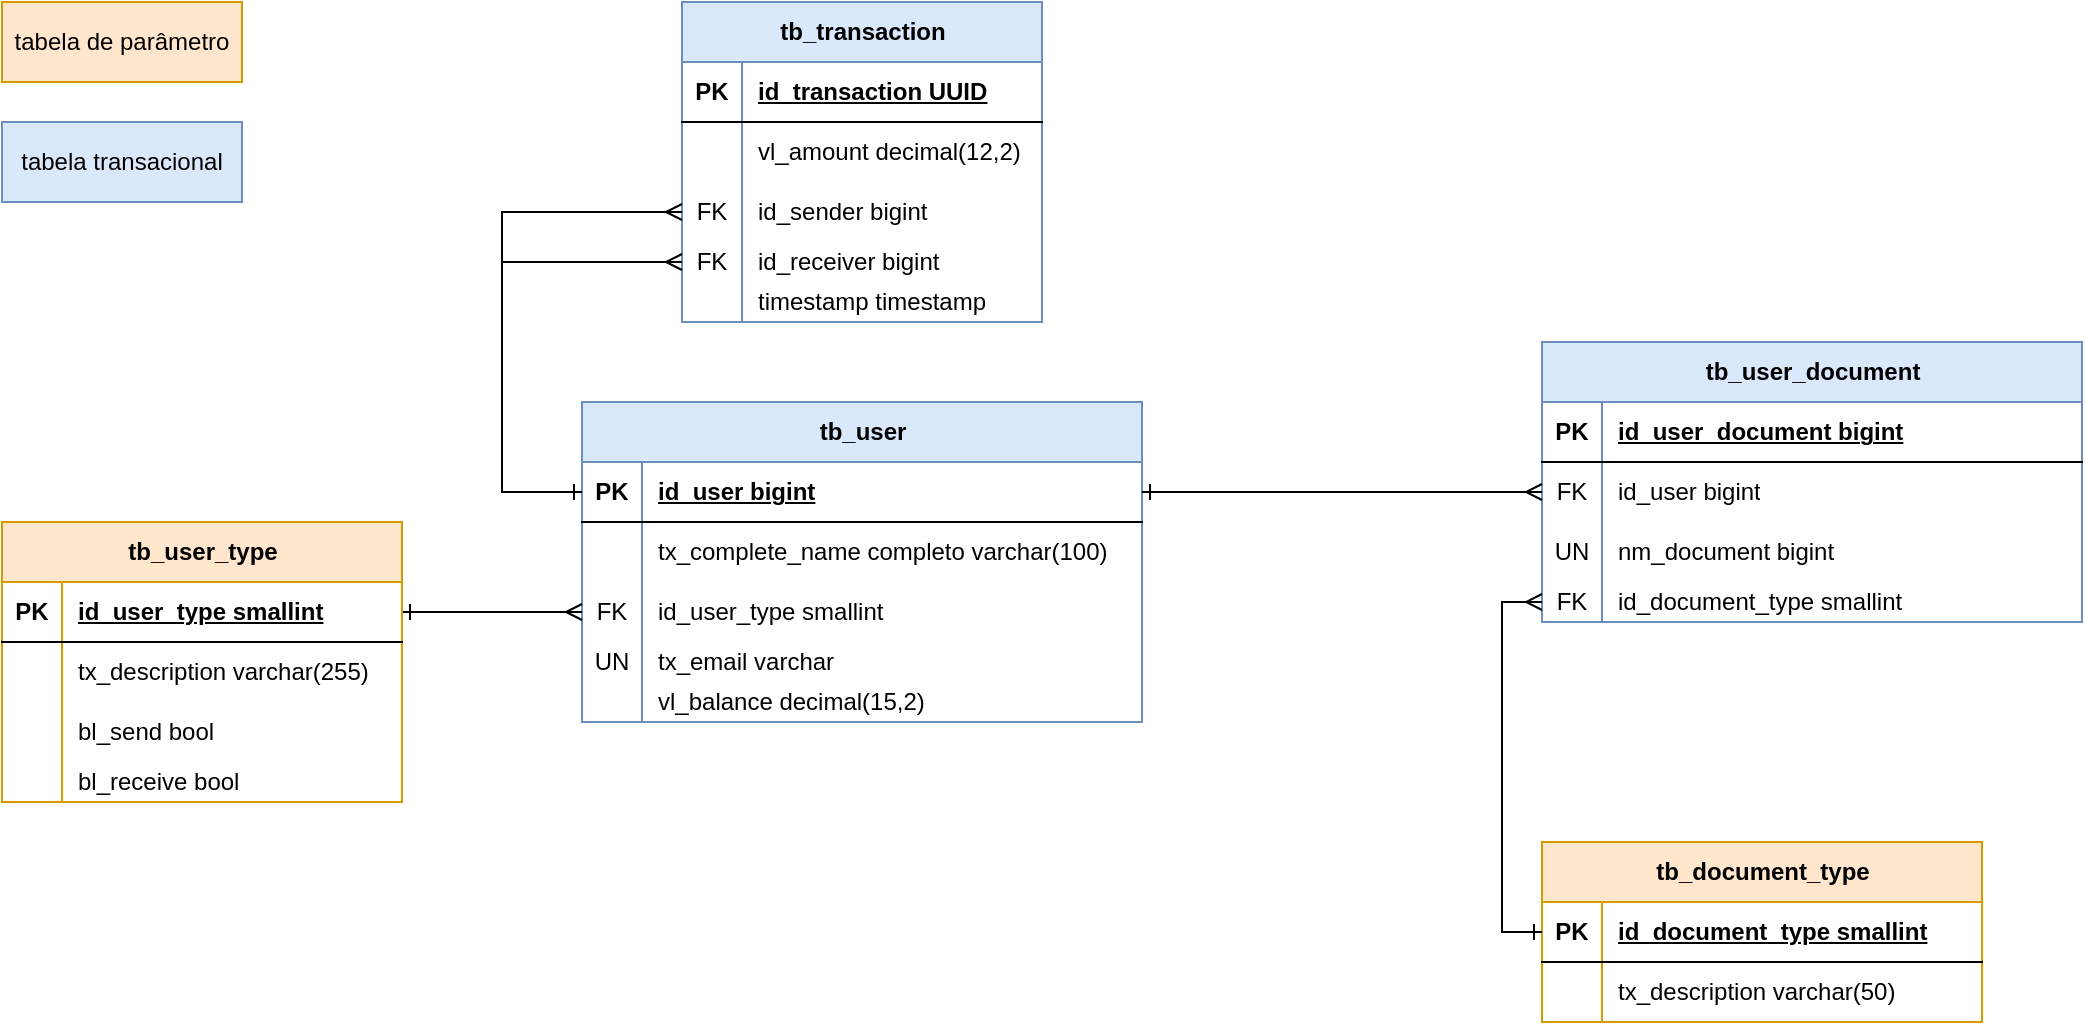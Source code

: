 <mxfile version="24.7.5">
  <diagram name="Página-1" id="WR22NCAwvdoLrBgF4nKY">
    <mxGraphModel dx="1687" dy="2162" grid="1" gridSize="10" guides="1" tooltips="1" connect="1" arrows="1" fold="1" page="1" pageScale="1" pageWidth="827" pageHeight="1169" math="0" shadow="0">
      <root>
        <mxCell id="0" />
        <mxCell id="1" parent="0" />
        <mxCell id="H1TXk9WHWMx8a5xYezU1-2" value="tb_user" style="shape=table;startSize=30;container=1;collapsible=1;childLayout=tableLayout;fixedRows=1;rowLines=0;fontStyle=1;align=center;resizeLast=1;html=1;fillColor=#dae8fc;strokeColor=#6c8ebf;" parent="1" vertex="1">
          <mxGeometry x="330" y="140" width="280" height="160" as="geometry" />
        </mxCell>
        <mxCell id="H1TXk9WHWMx8a5xYezU1-3" value="" style="shape=tableRow;horizontal=0;startSize=0;swimlaneHead=0;swimlaneBody=0;fillColor=none;collapsible=0;dropTarget=0;points=[[0,0.5],[1,0.5]];portConstraint=eastwest;top=0;left=0;right=0;bottom=1;" parent="H1TXk9WHWMx8a5xYezU1-2" vertex="1">
          <mxGeometry y="30" width="280" height="30" as="geometry" />
        </mxCell>
        <mxCell id="H1TXk9WHWMx8a5xYezU1-4" value="PK" style="shape=partialRectangle;connectable=0;fillColor=none;top=0;left=0;bottom=0;right=0;fontStyle=1;overflow=hidden;whiteSpace=wrap;html=1;" parent="H1TXk9WHWMx8a5xYezU1-3" vertex="1">
          <mxGeometry width="30" height="30" as="geometry">
            <mxRectangle width="30" height="30" as="alternateBounds" />
          </mxGeometry>
        </mxCell>
        <mxCell id="H1TXk9WHWMx8a5xYezU1-5" value="id_user bigint" style="shape=partialRectangle;connectable=0;fillColor=none;top=0;left=0;bottom=0;right=0;align=left;spacingLeft=6;fontStyle=5;overflow=hidden;whiteSpace=wrap;html=1;" parent="H1TXk9WHWMx8a5xYezU1-3" vertex="1">
          <mxGeometry x="30" width="250" height="30" as="geometry">
            <mxRectangle width="250" height="30" as="alternateBounds" />
          </mxGeometry>
        </mxCell>
        <mxCell id="H1TXk9WHWMx8a5xYezU1-6" value="" style="shape=tableRow;horizontal=0;startSize=0;swimlaneHead=0;swimlaneBody=0;fillColor=none;collapsible=0;dropTarget=0;points=[[0,0.5],[1,0.5]];portConstraint=eastwest;top=0;left=0;right=0;bottom=0;" parent="H1TXk9WHWMx8a5xYezU1-2" vertex="1">
          <mxGeometry y="60" width="280" height="30" as="geometry" />
        </mxCell>
        <mxCell id="H1TXk9WHWMx8a5xYezU1-7" value="" style="shape=partialRectangle;connectable=0;fillColor=none;top=0;left=0;bottom=0;right=0;editable=1;overflow=hidden;whiteSpace=wrap;html=1;" parent="H1TXk9WHWMx8a5xYezU1-6" vertex="1">
          <mxGeometry width="30" height="30" as="geometry">
            <mxRectangle width="30" height="30" as="alternateBounds" />
          </mxGeometry>
        </mxCell>
        <mxCell id="H1TXk9WHWMx8a5xYezU1-8" value="tx_complete_name completo varchar(100)" style="shape=partialRectangle;connectable=0;fillColor=none;top=0;left=0;bottom=0;right=0;align=left;spacingLeft=6;overflow=hidden;whiteSpace=wrap;html=1;" parent="H1TXk9WHWMx8a5xYezU1-6" vertex="1">
          <mxGeometry x="30" width="250" height="30" as="geometry">
            <mxRectangle width="250" height="30" as="alternateBounds" />
          </mxGeometry>
        </mxCell>
        <mxCell id="H1TXk9WHWMx8a5xYezU1-9" value="" style="shape=tableRow;horizontal=0;startSize=0;swimlaneHead=0;swimlaneBody=0;fillColor=none;collapsible=0;dropTarget=0;points=[[0,0.5],[1,0.5]];portConstraint=eastwest;top=0;left=0;right=0;bottom=0;" parent="H1TXk9WHWMx8a5xYezU1-2" vertex="1">
          <mxGeometry y="90" width="280" height="30" as="geometry" />
        </mxCell>
        <mxCell id="H1TXk9WHWMx8a5xYezU1-10" value="FK" style="shape=partialRectangle;connectable=0;fillColor=none;top=0;left=0;bottom=0;right=0;editable=1;overflow=hidden;whiteSpace=wrap;html=1;" parent="H1TXk9WHWMx8a5xYezU1-9" vertex="1">
          <mxGeometry width="30" height="30" as="geometry">
            <mxRectangle width="30" height="30" as="alternateBounds" />
          </mxGeometry>
        </mxCell>
        <mxCell id="H1TXk9WHWMx8a5xYezU1-11" value="id_user_type smallint" style="shape=partialRectangle;connectable=0;fillColor=none;top=0;left=0;bottom=0;right=0;align=left;spacingLeft=6;overflow=hidden;whiteSpace=wrap;html=1;" parent="H1TXk9WHWMx8a5xYezU1-9" vertex="1">
          <mxGeometry x="30" width="250" height="30" as="geometry">
            <mxRectangle width="250" height="30" as="alternateBounds" />
          </mxGeometry>
        </mxCell>
        <mxCell id="H1TXk9WHWMx8a5xYezU1-12" value="" style="shape=tableRow;horizontal=0;startSize=0;swimlaneHead=0;swimlaneBody=0;fillColor=none;collapsible=0;dropTarget=0;points=[[0,0.5],[1,0.5]];portConstraint=eastwest;top=0;left=0;right=0;bottom=0;" parent="H1TXk9WHWMx8a5xYezU1-2" vertex="1">
          <mxGeometry y="120" width="280" height="20" as="geometry" />
        </mxCell>
        <mxCell id="H1TXk9WHWMx8a5xYezU1-13" value="UN" style="shape=partialRectangle;connectable=0;fillColor=none;top=0;left=0;bottom=0;right=0;editable=1;overflow=hidden;whiteSpace=wrap;html=1;" parent="H1TXk9WHWMx8a5xYezU1-12" vertex="1">
          <mxGeometry width="30" height="20" as="geometry">
            <mxRectangle width="30" height="20" as="alternateBounds" />
          </mxGeometry>
        </mxCell>
        <mxCell id="H1TXk9WHWMx8a5xYezU1-14" value="tx_email varchar" style="shape=partialRectangle;connectable=0;fillColor=none;top=0;left=0;bottom=0;right=0;align=left;spacingLeft=6;overflow=hidden;whiteSpace=wrap;html=1;" parent="H1TXk9WHWMx8a5xYezU1-12" vertex="1">
          <mxGeometry x="30" width="250" height="20" as="geometry">
            <mxRectangle width="250" height="20" as="alternateBounds" />
          </mxGeometry>
        </mxCell>
        <mxCell id="H1TXk9WHWMx8a5xYezU1-83" value="" style="shape=tableRow;horizontal=0;startSize=0;swimlaneHead=0;swimlaneBody=0;fillColor=none;collapsible=0;dropTarget=0;points=[[0,0.5],[1,0.5]];portConstraint=eastwest;top=0;left=0;right=0;bottom=0;" parent="H1TXk9WHWMx8a5xYezU1-2" vertex="1">
          <mxGeometry y="140" width="280" height="20" as="geometry" />
        </mxCell>
        <mxCell id="H1TXk9WHWMx8a5xYezU1-84" value="" style="shape=partialRectangle;connectable=0;fillColor=none;top=0;left=0;bottom=0;right=0;editable=1;overflow=hidden;whiteSpace=wrap;html=1;" parent="H1TXk9WHWMx8a5xYezU1-83" vertex="1">
          <mxGeometry width="30" height="20" as="geometry">
            <mxRectangle width="30" height="20" as="alternateBounds" />
          </mxGeometry>
        </mxCell>
        <mxCell id="H1TXk9WHWMx8a5xYezU1-85" value="vl_balance decimal(15,2)" style="shape=partialRectangle;connectable=0;fillColor=none;top=0;left=0;bottom=0;right=0;align=left;spacingLeft=6;overflow=hidden;whiteSpace=wrap;html=1;" parent="H1TXk9WHWMx8a5xYezU1-83" vertex="1">
          <mxGeometry x="30" width="250" height="20" as="geometry">
            <mxRectangle width="250" height="20" as="alternateBounds" />
          </mxGeometry>
        </mxCell>
        <mxCell id="H1TXk9WHWMx8a5xYezU1-32" value="tb_user_document" style="shape=table;startSize=30;container=1;collapsible=1;childLayout=tableLayout;fixedRows=1;rowLines=0;fontStyle=1;align=center;resizeLast=1;html=1;fillColor=#dae8fc;strokeColor=#6c8ebf;" parent="1" vertex="1">
          <mxGeometry x="810" y="110" width="270" height="140" as="geometry" />
        </mxCell>
        <mxCell id="H1TXk9WHWMx8a5xYezU1-33" value="" style="shape=tableRow;horizontal=0;startSize=0;swimlaneHead=0;swimlaneBody=0;fillColor=none;collapsible=0;dropTarget=0;points=[[0,0.5],[1,0.5]];portConstraint=eastwest;top=0;left=0;right=0;bottom=1;" parent="H1TXk9WHWMx8a5xYezU1-32" vertex="1">
          <mxGeometry y="30" width="270" height="30" as="geometry" />
        </mxCell>
        <mxCell id="H1TXk9WHWMx8a5xYezU1-34" value="PK" style="shape=partialRectangle;connectable=0;fillColor=none;top=0;left=0;bottom=0;right=0;fontStyle=1;overflow=hidden;whiteSpace=wrap;html=1;" parent="H1TXk9WHWMx8a5xYezU1-33" vertex="1">
          <mxGeometry width="30" height="30" as="geometry">
            <mxRectangle width="30" height="30" as="alternateBounds" />
          </mxGeometry>
        </mxCell>
        <mxCell id="H1TXk9WHWMx8a5xYezU1-35" value="id_user_document bigint" style="shape=partialRectangle;connectable=0;fillColor=none;top=0;left=0;bottom=0;right=0;align=left;spacingLeft=6;fontStyle=5;overflow=hidden;whiteSpace=wrap;html=1;" parent="H1TXk9WHWMx8a5xYezU1-33" vertex="1">
          <mxGeometry x="30" width="240" height="30" as="geometry">
            <mxRectangle width="240" height="30" as="alternateBounds" />
          </mxGeometry>
        </mxCell>
        <mxCell id="H1TXk9WHWMx8a5xYezU1-36" value="" style="shape=tableRow;horizontal=0;startSize=0;swimlaneHead=0;swimlaneBody=0;fillColor=none;collapsible=0;dropTarget=0;points=[[0,0.5],[1,0.5]];portConstraint=eastwest;top=0;left=0;right=0;bottom=0;" parent="H1TXk9WHWMx8a5xYezU1-32" vertex="1">
          <mxGeometry y="60" width="270" height="30" as="geometry" />
        </mxCell>
        <mxCell id="H1TXk9WHWMx8a5xYezU1-37" value="FK" style="shape=partialRectangle;connectable=0;fillColor=none;top=0;left=0;bottom=0;right=0;editable=1;overflow=hidden;whiteSpace=wrap;html=1;" parent="H1TXk9WHWMx8a5xYezU1-36" vertex="1">
          <mxGeometry width="30" height="30" as="geometry">
            <mxRectangle width="30" height="30" as="alternateBounds" />
          </mxGeometry>
        </mxCell>
        <mxCell id="H1TXk9WHWMx8a5xYezU1-38" value="id_user bigint" style="shape=partialRectangle;connectable=0;fillColor=none;top=0;left=0;bottom=0;right=0;align=left;spacingLeft=6;overflow=hidden;whiteSpace=wrap;html=1;" parent="H1TXk9WHWMx8a5xYezU1-36" vertex="1">
          <mxGeometry x="30" width="240" height="30" as="geometry">
            <mxRectangle width="240" height="30" as="alternateBounds" />
          </mxGeometry>
        </mxCell>
        <mxCell id="H1TXk9WHWMx8a5xYezU1-39" value="" style="shape=tableRow;horizontal=0;startSize=0;swimlaneHead=0;swimlaneBody=0;fillColor=none;collapsible=0;dropTarget=0;points=[[0,0.5],[1,0.5]];portConstraint=eastwest;top=0;left=0;right=0;bottom=0;" parent="H1TXk9WHWMx8a5xYezU1-32" vertex="1">
          <mxGeometry y="90" width="270" height="30" as="geometry" />
        </mxCell>
        <mxCell id="H1TXk9WHWMx8a5xYezU1-40" value="UN" style="shape=partialRectangle;connectable=0;fillColor=none;top=0;left=0;bottom=0;right=0;editable=1;overflow=hidden;whiteSpace=wrap;html=1;" parent="H1TXk9WHWMx8a5xYezU1-39" vertex="1">
          <mxGeometry width="30" height="30" as="geometry">
            <mxRectangle width="30" height="30" as="alternateBounds" />
          </mxGeometry>
        </mxCell>
        <mxCell id="H1TXk9WHWMx8a5xYezU1-41" value="nm_document bigint" style="shape=partialRectangle;connectable=0;fillColor=none;top=0;left=0;bottom=0;right=0;align=left;spacingLeft=6;overflow=hidden;whiteSpace=wrap;html=1;" parent="H1TXk9WHWMx8a5xYezU1-39" vertex="1">
          <mxGeometry x="30" width="240" height="30" as="geometry">
            <mxRectangle width="240" height="30" as="alternateBounds" />
          </mxGeometry>
        </mxCell>
        <mxCell id="H1TXk9WHWMx8a5xYezU1-42" value="" style="shape=tableRow;horizontal=0;startSize=0;swimlaneHead=0;swimlaneBody=0;fillColor=none;collapsible=0;dropTarget=0;points=[[0,0.5],[1,0.5]];portConstraint=eastwest;top=0;left=0;right=0;bottom=0;" parent="H1TXk9WHWMx8a5xYezU1-32" vertex="1">
          <mxGeometry y="120" width="270" height="20" as="geometry" />
        </mxCell>
        <mxCell id="H1TXk9WHWMx8a5xYezU1-43" value="FK" style="shape=partialRectangle;connectable=0;fillColor=none;top=0;left=0;bottom=0;right=0;editable=1;overflow=hidden;whiteSpace=wrap;html=1;" parent="H1TXk9WHWMx8a5xYezU1-42" vertex="1">
          <mxGeometry width="30" height="20" as="geometry">
            <mxRectangle width="30" height="20" as="alternateBounds" />
          </mxGeometry>
        </mxCell>
        <mxCell id="H1TXk9WHWMx8a5xYezU1-44" value="id_document_type smallint" style="shape=partialRectangle;connectable=0;fillColor=none;top=0;left=0;bottom=0;right=0;align=left;spacingLeft=6;overflow=hidden;whiteSpace=wrap;html=1;" parent="H1TXk9WHWMx8a5xYezU1-42" vertex="1">
          <mxGeometry x="30" width="240" height="20" as="geometry">
            <mxRectangle width="240" height="20" as="alternateBounds" />
          </mxGeometry>
        </mxCell>
        <mxCell id="H1TXk9WHWMx8a5xYezU1-48" value="tb_document_type" style="shape=table;startSize=30;container=1;collapsible=1;childLayout=tableLayout;fixedRows=1;rowLines=0;fontStyle=1;align=center;resizeLast=1;html=1;fillColor=#ffe6cc;strokeColor=#d79b00;" parent="1" vertex="1">
          <mxGeometry x="810" y="360" width="220" height="90" as="geometry" />
        </mxCell>
        <mxCell id="H1TXk9WHWMx8a5xYezU1-49" value="" style="shape=tableRow;horizontal=0;startSize=0;swimlaneHead=0;swimlaneBody=0;fillColor=none;collapsible=0;dropTarget=0;points=[[0,0.5],[1,0.5]];portConstraint=eastwest;top=0;left=0;right=0;bottom=1;" parent="H1TXk9WHWMx8a5xYezU1-48" vertex="1">
          <mxGeometry y="30" width="220" height="30" as="geometry" />
        </mxCell>
        <mxCell id="H1TXk9WHWMx8a5xYezU1-50" value="PK" style="shape=partialRectangle;connectable=0;fillColor=none;top=0;left=0;bottom=0;right=0;fontStyle=1;overflow=hidden;whiteSpace=wrap;html=1;" parent="H1TXk9WHWMx8a5xYezU1-49" vertex="1">
          <mxGeometry width="30" height="30" as="geometry">
            <mxRectangle width="30" height="30" as="alternateBounds" />
          </mxGeometry>
        </mxCell>
        <mxCell id="H1TXk9WHWMx8a5xYezU1-51" value="id_document_type smallint" style="shape=partialRectangle;connectable=0;fillColor=none;top=0;left=0;bottom=0;right=0;align=left;spacingLeft=6;fontStyle=5;overflow=hidden;whiteSpace=wrap;html=1;" parent="H1TXk9WHWMx8a5xYezU1-49" vertex="1">
          <mxGeometry x="30" width="190" height="30" as="geometry">
            <mxRectangle width="190" height="30" as="alternateBounds" />
          </mxGeometry>
        </mxCell>
        <mxCell id="H1TXk9WHWMx8a5xYezU1-52" value="" style="shape=tableRow;horizontal=0;startSize=0;swimlaneHead=0;swimlaneBody=0;fillColor=none;collapsible=0;dropTarget=0;points=[[0,0.5],[1,0.5]];portConstraint=eastwest;top=0;left=0;right=0;bottom=0;" parent="H1TXk9WHWMx8a5xYezU1-48" vertex="1">
          <mxGeometry y="60" width="220" height="30" as="geometry" />
        </mxCell>
        <mxCell id="H1TXk9WHWMx8a5xYezU1-53" value="" style="shape=partialRectangle;connectable=0;fillColor=none;top=0;left=0;bottom=0;right=0;editable=1;overflow=hidden;whiteSpace=wrap;html=1;" parent="H1TXk9WHWMx8a5xYezU1-52" vertex="1">
          <mxGeometry width="30" height="30" as="geometry">
            <mxRectangle width="30" height="30" as="alternateBounds" />
          </mxGeometry>
        </mxCell>
        <mxCell id="H1TXk9WHWMx8a5xYezU1-54" value="tx_description varchar(50)" style="shape=partialRectangle;connectable=0;fillColor=none;top=0;left=0;bottom=0;right=0;align=left;spacingLeft=6;overflow=hidden;whiteSpace=wrap;html=1;" parent="H1TXk9WHWMx8a5xYezU1-52" vertex="1">
          <mxGeometry x="30" width="190" height="30" as="geometry">
            <mxRectangle width="190" height="30" as="alternateBounds" />
          </mxGeometry>
        </mxCell>
        <mxCell id="H1TXk9WHWMx8a5xYezU1-80" style="edgeStyle=orthogonalEdgeStyle;rounded=0;orthogonalLoop=1;jettySize=auto;html=1;startArrow=ERone;startFill=0;endArrow=ERmany;endFill=0;entryX=0;entryY=0.5;entryDx=0;entryDy=0;exitX=1;exitY=0.5;exitDx=0;exitDy=0;" parent="1" source="H1TXk9WHWMx8a5xYezU1-65" target="H1TXk9WHWMx8a5xYezU1-9" edge="1">
          <mxGeometry relative="1" as="geometry" />
        </mxCell>
        <mxCell id="H1TXk9WHWMx8a5xYezU1-64" value="tb_user_type" style="shape=table;startSize=30;container=1;collapsible=1;childLayout=tableLayout;fixedRows=1;rowLines=0;fontStyle=1;align=center;resizeLast=1;html=1;fillColor=#ffe6cc;strokeColor=#d79b00;" parent="1" vertex="1">
          <mxGeometry x="40" y="200" width="200" height="140" as="geometry" />
        </mxCell>
        <mxCell id="H1TXk9WHWMx8a5xYezU1-65" value="" style="shape=tableRow;horizontal=0;startSize=0;swimlaneHead=0;swimlaneBody=0;fillColor=none;collapsible=0;dropTarget=0;points=[[0,0.5],[1,0.5]];portConstraint=eastwest;top=0;left=0;right=0;bottom=1;" parent="H1TXk9WHWMx8a5xYezU1-64" vertex="1">
          <mxGeometry y="30" width="200" height="30" as="geometry" />
        </mxCell>
        <mxCell id="H1TXk9WHWMx8a5xYezU1-66" value="PK" style="shape=partialRectangle;connectable=0;fillColor=none;top=0;left=0;bottom=0;right=0;fontStyle=1;overflow=hidden;whiteSpace=wrap;html=1;" parent="H1TXk9WHWMx8a5xYezU1-65" vertex="1">
          <mxGeometry width="30" height="30" as="geometry">
            <mxRectangle width="30" height="30" as="alternateBounds" />
          </mxGeometry>
        </mxCell>
        <mxCell id="H1TXk9WHWMx8a5xYezU1-67" value="id_user_type smallint" style="shape=partialRectangle;connectable=0;fillColor=none;top=0;left=0;bottom=0;right=0;align=left;spacingLeft=6;fontStyle=5;overflow=hidden;whiteSpace=wrap;html=1;" parent="H1TXk9WHWMx8a5xYezU1-65" vertex="1">
          <mxGeometry x="30" width="170" height="30" as="geometry">
            <mxRectangle width="170" height="30" as="alternateBounds" />
          </mxGeometry>
        </mxCell>
        <mxCell id="H1TXk9WHWMx8a5xYezU1-68" value="" style="shape=tableRow;horizontal=0;startSize=0;swimlaneHead=0;swimlaneBody=0;fillColor=none;collapsible=0;dropTarget=0;points=[[0,0.5],[1,0.5]];portConstraint=eastwest;top=0;left=0;right=0;bottom=0;" parent="H1TXk9WHWMx8a5xYezU1-64" vertex="1">
          <mxGeometry y="60" width="200" height="30" as="geometry" />
        </mxCell>
        <mxCell id="H1TXk9WHWMx8a5xYezU1-69" value="" style="shape=partialRectangle;connectable=0;fillColor=none;top=0;left=0;bottom=0;right=0;editable=1;overflow=hidden;whiteSpace=wrap;html=1;" parent="H1TXk9WHWMx8a5xYezU1-68" vertex="1">
          <mxGeometry width="30" height="30" as="geometry">
            <mxRectangle width="30" height="30" as="alternateBounds" />
          </mxGeometry>
        </mxCell>
        <mxCell id="H1TXk9WHWMx8a5xYezU1-70" value="tx_description varchar(255)" style="shape=partialRectangle;connectable=0;fillColor=none;top=0;left=0;bottom=0;right=0;align=left;spacingLeft=6;overflow=hidden;whiteSpace=wrap;html=1;" parent="H1TXk9WHWMx8a5xYezU1-68" vertex="1">
          <mxGeometry x="30" width="170" height="30" as="geometry">
            <mxRectangle width="170" height="30" as="alternateBounds" />
          </mxGeometry>
        </mxCell>
        <mxCell id="H1TXk9WHWMx8a5xYezU1-71" value="" style="shape=tableRow;horizontal=0;startSize=0;swimlaneHead=0;swimlaneBody=0;fillColor=none;collapsible=0;dropTarget=0;points=[[0,0.5],[1,0.5]];portConstraint=eastwest;top=0;left=0;right=0;bottom=0;" parent="H1TXk9WHWMx8a5xYezU1-64" vertex="1">
          <mxGeometry y="90" width="200" height="30" as="geometry" />
        </mxCell>
        <mxCell id="H1TXk9WHWMx8a5xYezU1-72" value="" style="shape=partialRectangle;connectable=0;fillColor=none;top=0;left=0;bottom=0;right=0;editable=1;overflow=hidden;whiteSpace=wrap;html=1;" parent="H1TXk9WHWMx8a5xYezU1-71" vertex="1">
          <mxGeometry width="30" height="30" as="geometry">
            <mxRectangle width="30" height="30" as="alternateBounds" />
          </mxGeometry>
        </mxCell>
        <mxCell id="H1TXk9WHWMx8a5xYezU1-73" value="bl_send bool" style="shape=partialRectangle;connectable=0;fillColor=none;top=0;left=0;bottom=0;right=0;align=left;spacingLeft=6;overflow=hidden;whiteSpace=wrap;html=1;" parent="H1TXk9WHWMx8a5xYezU1-71" vertex="1">
          <mxGeometry x="30" width="170" height="30" as="geometry">
            <mxRectangle width="170" height="30" as="alternateBounds" />
          </mxGeometry>
        </mxCell>
        <mxCell id="H1TXk9WHWMx8a5xYezU1-74" value="" style="shape=tableRow;horizontal=0;startSize=0;swimlaneHead=0;swimlaneBody=0;fillColor=none;collapsible=0;dropTarget=0;points=[[0,0.5],[1,0.5]];portConstraint=eastwest;top=0;left=0;right=0;bottom=0;" parent="H1TXk9WHWMx8a5xYezU1-64" vertex="1">
          <mxGeometry y="120" width="200" height="20" as="geometry" />
        </mxCell>
        <mxCell id="H1TXk9WHWMx8a5xYezU1-75" value="" style="shape=partialRectangle;connectable=0;fillColor=none;top=0;left=0;bottom=0;right=0;editable=1;overflow=hidden;whiteSpace=wrap;html=1;" parent="H1TXk9WHWMx8a5xYezU1-74" vertex="1">
          <mxGeometry width="30" height="20" as="geometry">
            <mxRectangle width="30" height="20" as="alternateBounds" />
          </mxGeometry>
        </mxCell>
        <mxCell id="H1TXk9WHWMx8a5xYezU1-76" value="bl_receive bool" style="shape=partialRectangle;connectable=0;fillColor=none;top=0;left=0;bottom=0;right=0;align=left;spacingLeft=6;overflow=hidden;whiteSpace=wrap;html=1;" parent="H1TXk9WHWMx8a5xYezU1-74" vertex="1">
          <mxGeometry x="30" width="170" height="20" as="geometry">
            <mxRectangle width="170" height="20" as="alternateBounds" />
          </mxGeometry>
        </mxCell>
        <mxCell id="H1TXk9WHWMx8a5xYezU1-81" style="edgeStyle=orthogonalEdgeStyle;rounded=0;orthogonalLoop=1;jettySize=auto;html=1;startArrow=ERone;startFill=0;endArrow=ERmany;endFill=0;exitX=1;exitY=0.5;exitDx=0;exitDy=0;" parent="1" source="H1TXk9WHWMx8a5xYezU1-3" target="H1TXk9WHWMx8a5xYezU1-36" edge="1">
          <mxGeometry relative="1" as="geometry" />
        </mxCell>
        <mxCell id="H1TXk9WHWMx8a5xYezU1-82" style="edgeStyle=orthogonalEdgeStyle;rounded=0;orthogonalLoop=1;jettySize=auto;html=1;entryX=0;entryY=0.5;entryDx=0;entryDy=0;startArrow=ERmany;startFill=0;endArrow=ERone;endFill=0;" parent="1" source="H1TXk9WHWMx8a5xYezU1-42" target="H1TXk9WHWMx8a5xYezU1-49" edge="1">
          <mxGeometry relative="1" as="geometry" />
        </mxCell>
        <mxCell id="H1TXk9WHWMx8a5xYezU1-86" value="tb_transaction" style="shape=table;startSize=30;container=1;collapsible=1;childLayout=tableLayout;fixedRows=1;rowLines=0;fontStyle=1;align=center;resizeLast=1;html=1;fillColor=#dae8fc;strokeColor=#6c8ebf;" parent="1" vertex="1">
          <mxGeometry x="380" y="-60" width="180" height="160" as="geometry" />
        </mxCell>
        <mxCell id="H1TXk9WHWMx8a5xYezU1-87" value="" style="shape=tableRow;horizontal=0;startSize=0;swimlaneHead=0;swimlaneBody=0;fillColor=none;collapsible=0;dropTarget=0;points=[[0,0.5],[1,0.5]];portConstraint=eastwest;top=0;left=0;right=0;bottom=1;" parent="H1TXk9WHWMx8a5xYezU1-86" vertex="1">
          <mxGeometry y="30" width="180" height="30" as="geometry" />
        </mxCell>
        <mxCell id="H1TXk9WHWMx8a5xYezU1-88" value="PK" style="shape=partialRectangle;connectable=0;fillColor=none;top=0;left=0;bottom=0;right=0;fontStyle=1;overflow=hidden;whiteSpace=wrap;html=1;" parent="H1TXk9WHWMx8a5xYezU1-87" vertex="1">
          <mxGeometry width="30" height="30" as="geometry">
            <mxRectangle width="30" height="30" as="alternateBounds" />
          </mxGeometry>
        </mxCell>
        <mxCell id="H1TXk9WHWMx8a5xYezU1-89" value="id_transaction UUID" style="shape=partialRectangle;connectable=0;fillColor=none;top=0;left=0;bottom=0;right=0;align=left;spacingLeft=6;fontStyle=5;overflow=hidden;whiteSpace=wrap;html=1;" parent="H1TXk9WHWMx8a5xYezU1-87" vertex="1">
          <mxGeometry x="30" width="150" height="30" as="geometry">
            <mxRectangle width="150" height="30" as="alternateBounds" />
          </mxGeometry>
        </mxCell>
        <mxCell id="H1TXk9WHWMx8a5xYezU1-90" value="" style="shape=tableRow;horizontal=0;startSize=0;swimlaneHead=0;swimlaneBody=0;fillColor=none;collapsible=0;dropTarget=0;points=[[0,0.5],[1,0.5]];portConstraint=eastwest;top=0;left=0;right=0;bottom=0;" parent="H1TXk9WHWMx8a5xYezU1-86" vertex="1">
          <mxGeometry y="60" width="180" height="30" as="geometry" />
        </mxCell>
        <mxCell id="H1TXk9WHWMx8a5xYezU1-91" value="" style="shape=partialRectangle;connectable=0;fillColor=none;top=0;left=0;bottom=0;right=0;editable=1;overflow=hidden;whiteSpace=wrap;html=1;" parent="H1TXk9WHWMx8a5xYezU1-90" vertex="1">
          <mxGeometry width="30" height="30" as="geometry">
            <mxRectangle width="30" height="30" as="alternateBounds" />
          </mxGeometry>
        </mxCell>
        <mxCell id="H1TXk9WHWMx8a5xYezU1-92" value="vl_amount decimal(12,2)" style="shape=partialRectangle;connectable=0;fillColor=none;top=0;left=0;bottom=0;right=0;align=left;spacingLeft=6;overflow=hidden;whiteSpace=wrap;html=1;" parent="H1TXk9WHWMx8a5xYezU1-90" vertex="1">
          <mxGeometry x="30" width="150" height="30" as="geometry">
            <mxRectangle width="150" height="30" as="alternateBounds" />
          </mxGeometry>
        </mxCell>
        <mxCell id="H1TXk9WHWMx8a5xYezU1-93" value="" style="shape=tableRow;horizontal=0;startSize=0;swimlaneHead=0;swimlaneBody=0;fillColor=none;collapsible=0;dropTarget=0;points=[[0,0.5],[1,0.5]];portConstraint=eastwest;top=0;left=0;right=0;bottom=0;" parent="H1TXk9WHWMx8a5xYezU1-86" vertex="1">
          <mxGeometry y="90" width="180" height="30" as="geometry" />
        </mxCell>
        <mxCell id="H1TXk9WHWMx8a5xYezU1-94" value="FK" style="shape=partialRectangle;connectable=0;fillColor=none;top=0;left=0;bottom=0;right=0;editable=1;overflow=hidden;whiteSpace=wrap;html=1;" parent="H1TXk9WHWMx8a5xYezU1-93" vertex="1">
          <mxGeometry width="30" height="30" as="geometry">
            <mxRectangle width="30" height="30" as="alternateBounds" />
          </mxGeometry>
        </mxCell>
        <mxCell id="H1TXk9WHWMx8a5xYezU1-95" value="id_sender bigint" style="shape=partialRectangle;connectable=0;fillColor=none;top=0;left=0;bottom=0;right=0;align=left;spacingLeft=6;overflow=hidden;whiteSpace=wrap;html=1;" parent="H1TXk9WHWMx8a5xYezU1-93" vertex="1">
          <mxGeometry x="30" width="150" height="30" as="geometry">
            <mxRectangle width="150" height="30" as="alternateBounds" />
          </mxGeometry>
        </mxCell>
        <mxCell id="H1TXk9WHWMx8a5xYezU1-96" value="" style="shape=tableRow;horizontal=0;startSize=0;swimlaneHead=0;swimlaneBody=0;fillColor=none;collapsible=0;dropTarget=0;points=[[0,0.5],[1,0.5]];portConstraint=eastwest;top=0;left=0;right=0;bottom=0;" parent="H1TXk9WHWMx8a5xYezU1-86" vertex="1">
          <mxGeometry y="120" width="180" height="20" as="geometry" />
        </mxCell>
        <mxCell id="H1TXk9WHWMx8a5xYezU1-97" value="FK" style="shape=partialRectangle;connectable=0;fillColor=none;top=0;left=0;bottom=0;right=0;editable=1;overflow=hidden;whiteSpace=wrap;html=1;" parent="H1TXk9WHWMx8a5xYezU1-96" vertex="1">
          <mxGeometry width="30" height="20" as="geometry">
            <mxRectangle width="30" height="20" as="alternateBounds" />
          </mxGeometry>
        </mxCell>
        <mxCell id="H1TXk9WHWMx8a5xYezU1-98" value="id_receiver bigint" style="shape=partialRectangle;connectable=0;fillColor=none;top=0;left=0;bottom=0;right=0;align=left;spacingLeft=6;overflow=hidden;whiteSpace=wrap;html=1;" parent="H1TXk9WHWMx8a5xYezU1-96" vertex="1">
          <mxGeometry x="30" width="150" height="20" as="geometry">
            <mxRectangle width="150" height="20" as="alternateBounds" />
          </mxGeometry>
        </mxCell>
        <mxCell id="H1TXk9WHWMx8a5xYezU1-102" value="" style="shape=tableRow;horizontal=0;startSize=0;swimlaneHead=0;swimlaneBody=0;fillColor=none;collapsible=0;dropTarget=0;points=[[0,0.5],[1,0.5]];portConstraint=eastwest;top=0;left=0;right=0;bottom=0;" parent="H1TXk9WHWMx8a5xYezU1-86" vertex="1">
          <mxGeometry y="140" width="180" height="20" as="geometry" />
        </mxCell>
        <mxCell id="H1TXk9WHWMx8a5xYezU1-103" value="" style="shape=partialRectangle;connectable=0;fillColor=none;top=0;left=0;bottom=0;right=0;editable=1;overflow=hidden;whiteSpace=wrap;html=1;" parent="H1TXk9WHWMx8a5xYezU1-102" vertex="1">
          <mxGeometry width="30" height="20" as="geometry">
            <mxRectangle width="30" height="20" as="alternateBounds" />
          </mxGeometry>
        </mxCell>
        <mxCell id="H1TXk9WHWMx8a5xYezU1-104" value="timestamp timestamp" style="shape=partialRectangle;connectable=0;fillColor=none;top=0;left=0;bottom=0;right=0;align=left;spacingLeft=6;overflow=hidden;whiteSpace=wrap;html=1;" parent="H1TXk9WHWMx8a5xYezU1-102" vertex="1">
          <mxGeometry x="30" width="150" height="20" as="geometry">
            <mxRectangle width="150" height="20" as="alternateBounds" />
          </mxGeometry>
        </mxCell>
        <mxCell id="H1TXk9WHWMx8a5xYezU1-105" style="edgeStyle=orthogonalEdgeStyle;rounded=0;orthogonalLoop=1;jettySize=auto;html=1;entryX=0;entryY=0.5;entryDx=0;entryDy=0;startArrow=ERmany;startFill=0;endArrow=ERone;endFill=0;exitX=0;exitY=0.5;exitDx=0;exitDy=0;" parent="1" source="H1TXk9WHWMx8a5xYezU1-93" target="H1TXk9WHWMx8a5xYezU1-3" edge="1">
          <mxGeometry relative="1" as="geometry">
            <Array as="points">
              <mxPoint x="290" y="45" />
              <mxPoint x="290" y="185" />
            </Array>
          </mxGeometry>
        </mxCell>
        <mxCell id="H1TXk9WHWMx8a5xYezU1-106" style="edgeStyle=orthogonalEdgeStyle;rounded=0;orthogonalLoop=1;jettySize=auto;html=1;startArrow=ERmany;startFill=0;endArrow=ERone;endFill=0;exitX=0;exitY=0.5;exitDx=0;exitDy=0;entryX=0;entryY=0.5;entryDx=0;entryDy=0;" parent="1" source="H1TXk9WHWMx8a5xYezU1-96" target="H1TXk9WHWMx8a5xYezU1-3" edge="1">
          <mxGeometry relative="1" as="geometry">
            <mxPoint x="340" y="515" as="sourcePoint" />
            <mxPoint x="330" y="180" as="targetPoint" />
            <Array as="points">
              <mxPoint x="290" y="70" />
              <mxPoint x="290" y="185" />
            </Array>
          </mxGeometry>
        </mxCell>
        <mxCell id="EbCMKzcSU46NFMYyUCUR-1" value="tabela transacional" style="rounded=0;whiteSpace=wrap;html=1;fillColor=#dae8fc;strokeColor=#6c8ebf;" vertex="1" parent="1">
          <mxGeometry x="40" width="120" height="40" as="geometry" />
        </mxCell>
        <mxCell id="EbCMKzcSU46NFMYyUCUR-2" value="tabela de parâmetro" style="rounded=0;whiteSpace=wrap;html=1;fillColor=#ffe6cc;strokeColor=#d79b00;" vertex="1" parent="1">
          <mxGeometry x="40" y="-60" width="120" height="40" as="geometry" />
        </mxCell>
      </root>
    </mxGraphModel>
  </diagram>
</mxfile>
